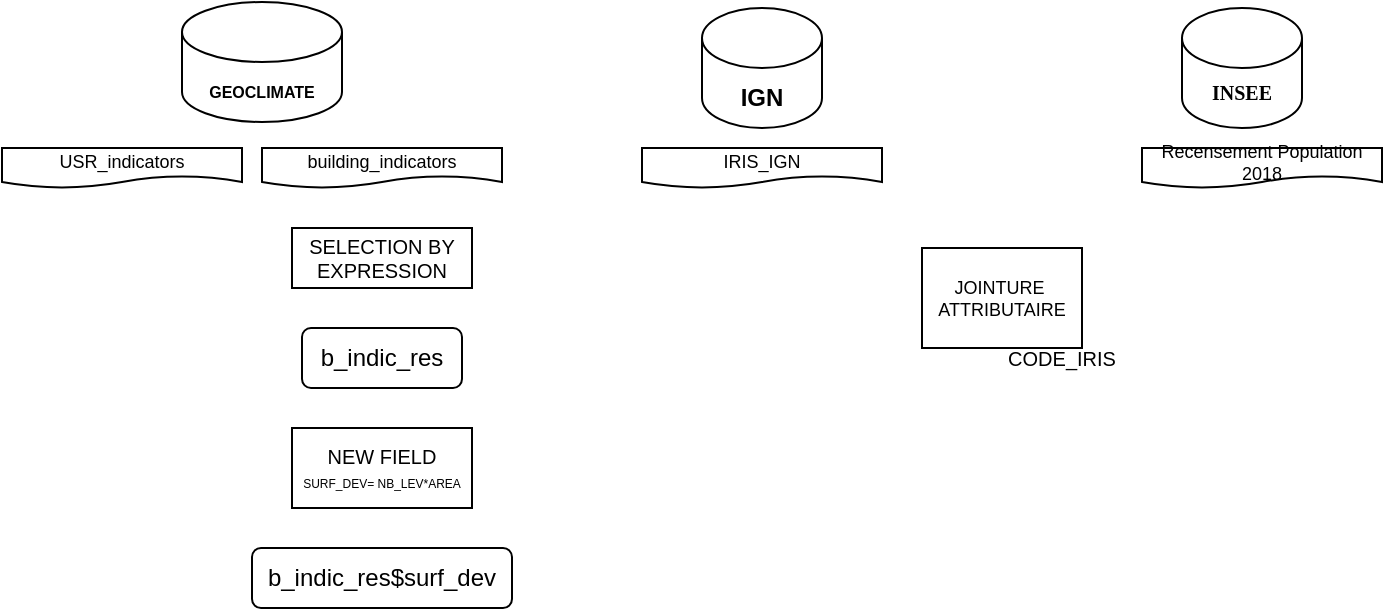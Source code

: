 <mxfile version="22.0.1" type="github">
  <diagram name="Page-1" id="6Q_v11MVusOI8KEGUY-y">
    <mxGraphModel dx="748" dy="472" grid="1" gridSize="10" guides="1" tooltips="1" connect="1" arrows="1" fold="1" page="1" pageScale="1" pageWidth="827" pageHeight="1169" math="0" shadow="0">
      <root>
        <mxCell id="0" />
        <mxCell id="1" parent="0" />
        <mxCell id="G6dlxn9vaW5dpZN2eIB4-5" value="" style="shape=cylinder3;whiteSpace=wrap;html=1;boundedLbl=1;backgroundOutline=1;size=15;" parent="1" vertex="1">
          <mxGeometry x="590" y="10" width="60" height="60" as="geometry" />
        </mxCell>
        <mxCell id="Mw2ju2tNek2klTTq5CAW-1" value="&lt;h2 style=&quot;font-size: 10px;&quot;&gt;INSEE&lt;/h2&gt;" style="text;strokeColor=none;align=center;fillColor=none;html=1;verticalAlign=middle;whiteSpace=wrap;rounded=0;fontFamily=Verdana;fontSize=10;fontStyle=1" vertex="1" parent="1">
          <mxGeometry x="590" y="37" width="60" height="30" as="geometry" />
        </mxCell>
        <mxCell id="Mw2ju2tNek2klTTq5CAW-10" value="USR_indicators" style="shape=document;whiteSpace=wrap;html=1;boundedLbl=1;fontSize=9;" vertex="1" parent="1">
          <mxGeometry y="80" width="120" height="20" as="geometry" />
        </mxCell>
        <mxCell id="Mw2ju2tNek2klTTq5CAW-12" value="building_indicators" style="shape=document;whiteSpace=wrap;html=1;boundedLbl=1;fontSize=9;" vertex="1" parent="1">
          <mxGeometry x="130" y="80" width="120" height="20" as="geometry" />
        </mxCell>
        <mxCell id="Mw2ju2tNek2klTTq5CAW-15" value="" style="group" vertex="1" connectable="0" parent="1">
          <mxGeometry x="50" y="7" width="120" height="60" as="geometry" />
        </mxCell>
        <object label="" placeholders="1" id="G6dlxn9vaW5dpZN2eIB4-1">
          <mxCell style="shape=cylinder3;whiteSpace=wrap;html=1;boundedLbl=1;backgroundOutline=1;size=15;fontFamily=Garamond;" parent="Mw2ju2tNek2klTTq5CAW-15" vertex="1">
            <mxGeometry x="40" width="80" height="60" as="geometry" />
          </mxCell>
        </object>
        <mxCell id="Mw2ju2tNek2klTTq5CAW-2" value="GEOCLIMATE" style="text;strokeColor=none;align=center;fillColor=none;html=1;verticalAlign=middle;whiteSpace=wrap;rounded=0;fontSize=8;fontStyle=1" vertex="1" parent="Mw2ju2tNek2klTTq5CAW-15">
          <mxGeometry x="50" y="30" width="60" height="30" as="geometry" />
        </mxCell>
        <mxCell id="Mw2ju2tNek2klTTq5CAW-17" value="SELECTION BY EXPRESSION" style="rounded=0;whiteSpace=wrap;html=1;fontSize=10;" vertex="1" parent="1">
          <mxGeometry x="145" y="120" width="90" height="30" as="geometry" />
        </mxCell>
        <mxCell id="Mw2ju2tNek2klTTq5CAW-18" value="b_indic_res" style="rounded=1;whiteSpace=wrap;html=1;" vertex="1" parent="1">
          <mxGeometry x="150" y="170" width="80" height="30" as="geometry" />
        </mxCell>
        <mxCell id="Mw2ju2tNek2klTTq5CAW-19" value="&lt;div style=&quot;font-size: 10px;&quot;&gt;NEW FIELD&lt;/div&gt;&lt;div style=&quot;font-size: 10px;&quot;&gt;&lt;font style=&quot;font-size: 6px;&quot;&gt;SURF_DEV= NB_LEV*AREA&lt;/font&gt;&lt;br style=&quot;font-size: 10px;&quot;&gt;&lt;/div&gt;" style="rounded=0;whiteSpace=wrap;html=1;fontSize=10;" vertex="1" parent="1">
          <mxGeometry x="145" y="220" width="90" height="40" as="geometry" />
        </mxCell>
        <mxCell id="Mw2ju2tNek2klTTq5CAW-20" value="b_indic_res$surf_dev" style="rounded=1;whiteSpace=wrap;html=1;" vertex="1" parent="1">
          <mxGeometry x="125" y="280" width="130" height="30" as="geometry" />
        </mxCell>
        <mxCell id="G6dlxn9vaW5dpZN2eIB4-4" value="" style="shape=cylinder3;whiteSpace=wrap;html=1;boundedLbl=1;backgroundOutline=1;size=15;" parent="1" vertex="1">
          <mxGeometry x="350" y="10" width="60" height="60" as="geometry" />
        </mxCell>
        <mxCell id="Mw2ju2tNek2klTTq5CAW-3" value="IGN" style="text;strokeColor=none;align=center;fillColor=none;html=1;verticalAlign=middle;whiteSpace=wrap;rounded=0;fontStyle=1" vertex="1" parent="1">
          <mxGeometry x="350" y="40" width="60" height="30" as="geometry" />
        </mxCell>
        <mxCell id="Mw2ju2tNek2klTTq5CAW-21" value="IRIS_IGN" style="shape=document;whiteSpace=wrap;html=1;boundedLbl=1;fontSize=9;" vertex="1" parent="1">
          <mxGeometry x="320" y="80" width="120" height="20" as="geometry" />
        </mxCell>
        <mxCell id="Mw2ju2tNek2klTTq5CAW-22" value="Recensement Population 2018" style="shape=document;whiteSpace=wrap;html=1;boundedLbl=1;fontSize=9;" vertex="1" parent="1">
          <mxGeometry x="570" y="80" width="120" height="20" as="geometry" />
        </mxCell>
        <mxCell id="Mw2ju2tNek2klTTq5CAW-23" value="&lt;div&gt;JOINTURE&amp;nbsp;&lt;/div&gt;&lt;div&gt;ATTRIBUTAIRE&lt;/div&gt;" style="rounded=0;whiteSpace=wrap;html=1;fontSize=9;" vertex="1" parent="1">
          <mxGeometry x="460" y="130" width="80" height="50" as="geometry" />
        </mxCell>
        <mxCell id="Mw2ju2tNek2klTTq5CAW-24" value="CODE_IRIS" style="text;html=1;strokeColor=none;fillColor=none;align=center;verticalAlign=middle;whiteSpace=wrap;rounded=0;fontSize=10;" vertex="1" parent="1">
          <mxGeometry x="500" y="180" width="60" height="10" as="geometry" />
        </mxCell>
      </root>
    </mxGraphModel>
  </diagram>
</mxfile>
